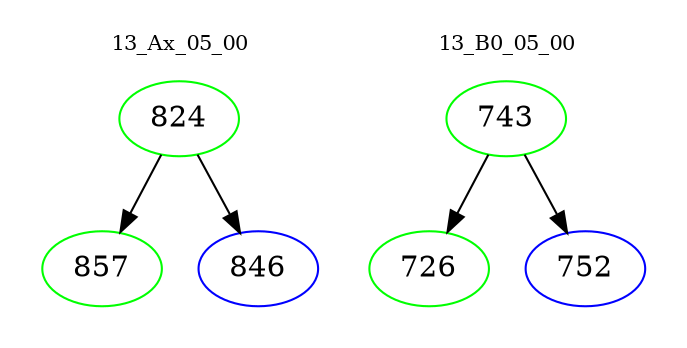 digraph{
subgraph cluster_0 {
color = white
label = "13_Ax_05_00";
fontsize=10;
T0_824 [label="824", color="green"]
T0_824 -> T0_857 [color="black"]
T0_857 [label="857", color="green"]
T0_824 -> T0_846 [color="black"]
T0_846 [label="846", color="blue"]
}
subgraph cluster_1 {
color = white
label = "13_B0_05_00";
fontsize=10;
T1_743 [label="743", color="green"]
T1_743 -> T1_726 [color="black"]
T1_726 [label="726", color="green"]
T1_743 -> T1_752 [color="black"]
T1_752 [label="752", color="blue"]
}
}
